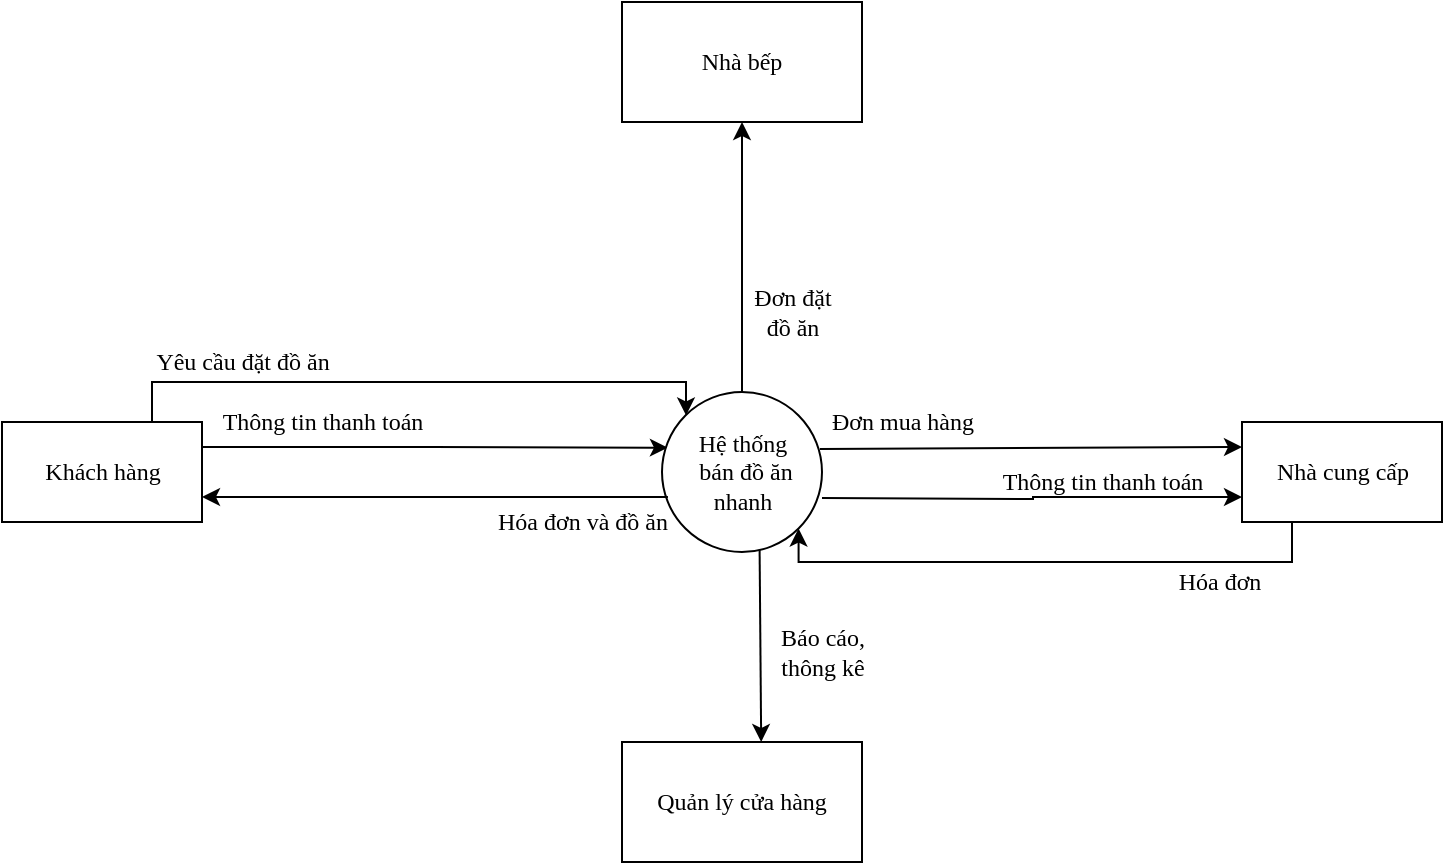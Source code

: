 <mxfile version="17.4.2" type="device" pages="3"><diagram id="m_PjXvhoT0tlu7wHrgnU" name="Mức 0"><mxGraphModel dx="1888" dy="541" grid="1" gridSize="10" guides="1" tooltips="1" connect="1" arrows="1" fold="1" page="1" pageScale="1" pageWidth="850" pageHeight="100" math="0" shadow="0"><root><mxCell id="0"/><mxCell id="1" parent="0"/><mxCell id="SkQ4Bknhfu_a7wucRQtm-1" style="edgeStyle=orthogonalEdgeStyle;rounded=0;orthogonalLoop=1;jettySize=auto;html=1;exitX=1;exitY=0.25;exitDx=0;exitDy=0;entryX=0.037;entryY=0.348;entryDx=0;entryDy=0;entryPerimeter=0;fontFamily=Times New Roman;" parent="1" source="SkQ4Bknhfu_a7wucRQtm-3" target="SkQ4Bknhfu_a7wucRQtm-5" edge="1"><mxGeometry relative="1" as="geometry"/></mxCell><mxCell id="TkEpakjhKwSSd_m7IYAy-2" style="edgeStyle=orthogonalEdgeStyle;rounded=0;orthogonalLoop=1;jettySize=auto;html=1;exitX=0.75;exitY=0;exitDx=0;exitDy=0;entryX=0;entryY=0;entryDx=0;entryDy=0;fontFamily=Times New Roman;" parent="1" source="SkQ4Bknhfu_a7wucRQtm-3" target="SkQ4Bknhfu_a7wucRQtm-5" edge="1"><mxGeometry relative="1" as="geometry"><Array as="points"><mxPoint x="5" y="360"/><mxPoint x="272" y="360"/><mxPoint x="272" y="377"/></Array></mxGeometry></mxCell><mxCell id="SkQ4Bknhfu_a7wucRQtm-3" value="Khách hàng" style="html=1;dashed=0;whitespace=wrap;fontFamily=Times New Roman;" parent="1" vertex="1"><mxGeometry x="-70" y="380" width="100" height="50" as="geometry"/></mxCell><mxCell id="SkQ4Bknhfu_a7wucRQtm-4" style="edgeStyle=orthogonalEdgeStyle;rounded=0;orthogonalLoop=1;jettySize=auto;html=1;exitX=0.25;exitY=1;exitDx=0;exitDy=0;fontFamily=Times New Roman;entryX=1;entryY=1;entryDx=0;entryDy=0;" parent="1" source="SkQ4Bknhfu_a7wucRQtm-7" target="SkQ4Bknhfu_a7wucRQtm-5" edge="1"><mxGeometry relative="1" as="geometry"><mxPoint x="310" y="440" as="targetPoint"/><Array as="points"><mxPoint x="575" y="450"/><mxPoint x="328" y="450"/></Array></mxGeometry></mxCell><mxCell id="N_u92MNj8YL24flxcnc2-4" style="edgeStyle=orthogonalEdgeStyle;rounded=0;orthogonalLoop=1;jettySize=auto;html=1;exitX=0.5;exitY=0;exitDx=0;exitDy=0;entryX=0.5;entryY=1;entryDx=0;entryDy=0;fontFamily=Times New Roman;startArrow=none;startFill=0;" parent="1" source="SkQ4Bknhfu_a7wucRQtm-5" target="N_u92MNj8YL24flxcnc2-1" edge="1"><mxGeometry relative="1" as="geometry"/></mxCell><mxCell id="SkQ4Bknhfu_a7wucRQtm-5" value="&lt;font face=&quot;Times New Roman&quot;&gt;Hệ thống&lt;br&gt;&amp;nbsp;bán đồ ăn &lt;br&gt;nhanh&lt;/font&gt;" style="shape=ellipse;html=1;dashed=0;whitespace=wrap;perimeter=ellipsePerimeter;" parent="1" vertex="1"><mxGeometry x="260" y="365" width="80" height="80" as="geometry"/></mxCell><mxCell id="SkQ4Bknhfu_a7wucRQtm-6" style="edgeStyle=orthogonalEdgeStyle;rounded=0;orthogonalLoop=1;jettySize=auto;html=1;fontFamily=Times New Roman;entryX=0;entryY=0.75;entryDx=0;entryDy=0;" parent="1" target="SkQ4Bknhfu_a7wucRQtm-7" edge="1"><mxGeometry relative="1" as="geometry"><mxPoint x="340" y="418" as="sourcePoint"/><mxPoint x="530" y="440" as="targetPoint"/></mxGeometry></mxCell><mxCell id="SkQ4Bknhfu_a7wucRQtm-7" value="Nhà cung cấp" style="html=1;dashed=0;whitespace=wrap;fontFamily=Times New Roman;" parent="1" vertex="1"><mxGeometry x="550" y="380" width="100" height="50" as="geometry"/></mxCell><mxCell id="SkQ4Bknhfu_a7wucRQtm-9" value="" style="endArrow=classic;html=1;rounded=0;fontFamily=Times New Roman;exitX=0.987;exitY=0.356;exitDx=0;exitDy=0;exitPerimeter=0;entryX=0;entryY=0.25;entryDx=0;entryDy=0;" parent="1" source="SkQ4Bknhfu_a7wucRQtm-5" target="SkQ4Bknhfu_a7wucRQtm-7" edge="1"><mxGeometry width="50" height="50" relative="1" as="geometry"><mxPoint x="250" y="430" as="sourcePoint"/><mxPoint x="300" y="380" as="targetPoint"/></mxGeometry></mxCell><mxCell id="SkQ4Bknhfu_a7wucRQtm-10" value="Đơn mua hàng" style="text;html=1;align=center;verticalAlign=middle;resizable=0;points=[];autosize=1;strokeColor=none;fillColor=none;fontFamily=Times New Roman;" parent="1" vertex="1"><mxGeometry x="335" y="370" width="90" height="20" as="geometry"/></mxCell><mxCell id="SkQ4Bknhfu_a7wucRQtm-11" value="" style="endArrow=classic;html=1;rounded=0;fontFamily=Times New Roman;exitX=0.037;exitY=0.656;exitDx=0;exitDy=0;exitPerimeter=0;entryX=1;entryY=0.75;entryDx=0;entryDy=0;" parent="1" source="SkQ4Bknhfu_a7wucRQtm-5" target="SkQ4Bknhfu_a7wucRQtm-3" edge="1"><mxGeometry width="50" height="50" relative="1" as="geometry"><mxPoint x="250" y="420" as="sourcePoint"/><mxPoint x="300" y="370" as="targetPoint"/></mxGeometry></mxCell><mxCell id="SkQ4Bknhfu_a7wucRQtm-12" value="Hóa đơn và đồ ăn" style="text;html=1;align=center;verticalAlign=middle;resizable=0;points=[];autosize=1;strokeColor=none;fillColor=none;fontFamily=Times New Roman;" parent="1" vertex="1"><mxGeometry x="170" y="420" width="100" height="20" as="geometry"/></mxCell><mxCell id="SkQ4Bknhfu_a7wucRQtm-13" value="Thông tin thanh toán" style="text;html=1;align=center;verticalAlign=middle;resizable=0;points=[];autosize=1;strokeColor=none;fillColor=none;fontFamily=Times New Roman;" parent="1" vertex="1"><mxGeometry x="30" y="370" width="120" height="20" as="geometry"/></mxCell><mxCell id="SkQ4Bknhfu_a7wucRQtm-14" value="Hóa đơn&amp;nbsp;" style="text;html=1;align=center;verticalAlign=middle;resizable=0;points=[];autosize=1;strokeColor=none;fillColor=none;fontFamily=Times New Roman;" parent="1" vertex="1"><mxGeometry x="510" y="450" width="60" height="20" as="geometry"/></mxCell><mxCell id="SkQ4Bknhfu_a7wucRQtm-15" value="Thông tin thanh toán" style="text;html=1;align=center;verticalAlign=middle;resizable=0;points=[];autosize=1;strokeColor=none;fillColor=none;fontFamily=Times New Roman;" parent="1" vertex="1"><mxGeometry x="420" y="400" width="120" height="20" as="geometry"/></mxCell><mxCell id="hNKpctKIIbqIWBrdnRZW-1" value="Quản lý cửa hàng" style="rounded=0;whiteSpace=wrap;html=1;fontFamily=Times New Roman;" parent="1" vertex="1"><mxGeometry x="240" y="540" width="120" height="60" as="geometry"/></mxCell><mxCell id="hNKpctKIIbqIWBrdnRZW-4" value="" style="endArrow=classic;html=1;rounded=0;exitX=0.61;exitY=0.985;exitDx=0;exitDy=0;exitPerimeter=0;entryX=0.58;entryY=0;entryDx=0;entryDy=0;entryPerimeter=0;" parent="1" source="SkQ4Bknhfu_a7wucRQtm-5" target="hNKpctKIIbqIWBrdnRZW-1" edge="1"><mxGeometry width="50" height="50" relative="1" as="geometry"><mxPoint x="350" y="440" as="sourcePoint"/><mxPoint x="400" y="390" as="targetPoint"/></mxGeometry></mxCell><mxCell id="hNKpctKIIbqIWBrdnRZW-6" value="&lt;font face=&quot;Times New Roman&quot;&gt;Báo cáo,&lt;br&gt;thông kê&lt;br&gt;&lt;/font&gt;" style="text;html=1;align=center;verticalAlign=middle;resizable=0;points=[];autosize=1;strokeColor=none;fillColor=none;" parent="1" vertex="1"><mxGeometry x="310" y="475" width="60" height="40" as="geometry"/></mxCell><mxCell id="TkEpakjhKwSSd_m7IYAy-3" value="Yêu cầu đặt đồ ăn" style="text;html=1;align=center;verticalAlign=middle;resizable=0;points=[];autosize=1;strokeColor=none;fillColor=none;fontFamily=Times New Roman;" parent="1" vertex="1"><mxGeometry y="340" width="100" height="20" as="geometry"/></mxCell><mxCell id="N_u92MNj8YL24flxcnc2-1" value="Nhà bếp" style="rounded=0;whiteSpace=wrap;html=1;fontFamily=Times New Roman;" parent="1" vertex="1"><mxGeometry x="240" y="170" width="120" height="60" as="geometry"/></mxCell><mxCell id="N_u92MNj8YL24flxcnc2-5" value="Đơn đặt&lt;br&gt;đồ ăn" style="text;html=1;align=center;verticalAlign=middle;resizable=0;points=[];autosize=1;strokeColor=none;fillColor=none;fontFamily=Times New Roman;rotation=0;" parent="1" vertex="1"><mxGeometry x="300" y="310" width="50" height="30" as="geometry"/></mxCell></root></mxGraphModel></diagram><diagram id="kdi3whliUyhDcR-1J-i_" name="Mức 1"><mxGraphModel dx="1888" dy="641" grid="1" gridSize="10" guides="1" tooltips="1" connect="1" arrows="1" fold="1" page="1" pageScale="1" pageWidth="850" pageHeight="100" math="0" shadow="0"><root><mxCell id="0"/><mxCell id="1" parent="0"/><mxCell id="iwFGIA7hV88DDhmPfYLP-6" style="edgeStyle=orthogonalEdgeStyle;rounded=0;orthogonalLoop=1;jettySize=auto;html=1;exitX=0.5;exitY=1;exitDx=0;exitDy=0;entryX=0.5;entryY=0;entryDx=0;entryDy=0;fontFamily=Times New Roman;" parent="1" source="iwFGIA7hV88DDhmPfYLP-1" target="iwFGIA7hV88DDhmPfYLP-2" edge="1"><mxGeometry relative="1" as="geometry"/></mxCell><mxCell id="iwFGIA7hV88DDhmPfYLP-18" style="edgeStyle=orthogonalEdgeStyle;rounded=0;orthogonalLoop=1;jettySize=auto;html=1;exitX=0;exitY=0.5;exitDx=0;exitDy=0;entryX=0;entryY=0.5;entryDx=0;entryDy=0;fontFamily=Times New Roman;" parent="1" source="iwFGIA7hV88DDhmPfYLP-1" target="iwFGIA7hV88DDhmPfYLP-2" edge="1"><mxGeometry relative="1" as="geometry"/></mxCell><mxCell id="iwFGIA7hV88DDhmPfYLP-1" value="&lt;font face=&quot;Times New Roman&quot;&gt;Khách hàng&lt;/font&gt;" style="rounded=0;whiteSpace=wrap;html=1;" parent="1" vertex="1"><mxGeometry x="160" y="10" width="120" height="60" as="geometry"/></mxCell><mxCell id="iwFGIA7hV88DDhmPfYLP-2" value="Bán đồ ăn" style="ellipse;whiteSpace=wrap;html=1;aspect=fixed;fontFamily=Times New Roman;" parent="1" vertex="1"><mxGeometry x="180" y="180" width="80" height="80" as="geometry"/></mxCell><mxCell id="oNY5kWXEw-fFiWyUICwP-4" style="edgeStyle=orthogonalEdgeStyle;rounded=0;orthogonalLoop=1;jettySize=auto;html=1;entryX=0.5;entryY=0;entryDx=0;entryDy=0;fontFamily=Times New Roman;startArrow=none;startFill=0;" parent="1" edge="1" target="EFKo_BwkYwGfBiOfXSQ--30"><mxGeometry relative="1" as="geometry"><mxPoint x="610" y="275" as="targetPoint"/><mxPoint x="430" y="220" as="sourcePoint"/><Array as="points"><mxPoint x="430" y="220"/><mxPoint x="660" y="220"/></Array></mxGeometry></mxCell><mxCell id="EFKo_BwkYwGfBiOfXSQ--31" style="edgeStyle=orthogonalEdgeStyle;rounded=0;orthogonalLoop=1;jettySize=auto;html=1;exitX=0.5;exitY=1;exitDx=0;exitDy=0;entryX=0.5;entryY=0;entryDx=0;entryDy=0;fontFamily=Times New Roman;startArrow=none;startFill=0;" parent="1" source="iwFGIA7hV88DDhmPfYLP-4" target="iwFGIA7hV88DDhmPfYLP-33" edge="1"><mxGeometry relative="1" as="geometry"/></mxCell><mxCell id="ucNvLHt81Ox-eq1BrU96-2" style="edgeStyle=orthogonalEdgeStyle;rounded=0;orthogonalLoop=1;jettySize=auto;html=1;exitX=0;exitY=0.5;exitDx=0;exitDy=0;entryX=0.875;entryY=0.75;entryDx=0;entryDy=0;entryPerimeter=0;" edge="1" parent="1" source="iwFGIA7hV88DDhmPfYLP-4" target="iwFGIA7hV88DDhmPfYLP-2"><mxGeometry relative="1" as="geometry"/></mxCell><mxCell id="iwFGIA7hV88DDhmPfYLP-4" value="Đơn đặt đồ ăn" style="html=1;dashed=0;whitespace=wrap;shape=partialRectangle;right=0;left=0;fontFamily=Times New Roman;" parent="1" vertex="1"><mxGeometry x="380" y="260" width="100" height="30" as="geometry"/></mxCell><mxCell id="iwFGIA7hV88DDhmPfYLP-8" value="Yêu&lt;br&gt;cầu&lt;br&gt;đặt&lt;br&gt;đồ&lt;br&gt;ăn" style="text;html=1;align=center;verticalAlign=middle;resizable=0;points=[];autosize=1;strokeColor=none;fillColor=none;fontFamily=Times New Roman;" parent="1" vertex="1"><mxGeometry x="180" y="70" width="40" height="80" as="geometry"/></mxCell><mxCell id="iwFGIA7hV88DDhmPfYLP-19" value="Thông &lt;br&gt;tin &lt;br&gt;thanh &lt;br&gt;toán" style="text;html=1;align=center;verticalAlign=middle;resizable=0;points=[];autosize=1;strokeColor=none;fillColor=none;fontFamily=Times New Roman;" parent="1" vertex="1"><mxGeometry x="90" y="40" width="50" height="60" as="geometry"/></mxCell><mxCell id="iwFGIA7hV88DDhmPfYLP-20" value="" style="endArrow=classic;html=1;rounded=0;fontFamily=Times New Roman;exitX=0.745;exitY=0.04;exitDx=0;exitDy=0;exitPerimeter=0;entryX=0.677;entryY=1.047;entryDx=0;entryDy=0;entryPerimeter=0;" parent="1" source="iwFGIA7hV88DDhmPfYLP-2" target="iwFGIA7hV88DDhmPfYLP-1" edge="1"><mxGeometry width="50" height="50" relative="1" as="geometry"><mxPoint x="400" y="130" as="sourcePoint"/><mxPoint x="450" y="80" as="targetPoint"/></mxGeometry></mxCell><mxCell id="iwFGIA7hV88DDhmPfYLP-21" value="Hóa đơn thanh toán" style="text;html=1;align=center;verticalAlign=middle;resizable=0;points=[];autosize=1;strokeColor=none;fillColor=none;fontFamily=Times New Roman;rotation=0;" parent="1" vertex="1"><mxGeometry x="240" y="80" width="110" height="20" as="geometry"/></mxCell><mxCell id="EFKo_BwkYwGfBiOfXSQ--23" style="edgeStyle=orthogonalEdgeStyle;rounded=0;orthogonalLoop=1;jettySize=auto;html=1;exitX=0.5;exitY=1;exitDx=0;exitDy=0;entryX=0.5;entryY=0;entryDx=0;entryDy=0;fontFamily=Times New Roman;startArrow=none;startFill=0;" parent="1" source="iwFGIA7hV88DDhmPfYLP-27" target="iwFGIA7hV88DDhmPfYLP-48" edge="1"><mxGeometry relative="1" as="geometry"/></mxCell><mxCell id="iwFGIA7hV88DDhmPfYLP-27" value="Quản lý nhập&lt;br&gt;nguyên liệu" style="ellipse;whiteSpace=wrap;html=1;aspect=fixed;fontFamily=Times New Roman;" parent="1" vertex="1"><mxGeometry x="180" y="425" width="80" height="80" as="geometry"/></mxCell><mxCell id="iwFGIA7hV88DDhmPfYLP-31" value="Nhà cung cấp" style="html=1;dashed=0;whitespace=wrap;fontFamily=Times New Roman;" parent="1" vertex="1"><mxGeometry x="-70" y="440" width="100" height="50" as="geometry"/></mxCell><mxCell id="dUmsQYK18jLeaGKqd0pU-1" style="edgeStyle=orthogonalEdgeStyle;rounded=0;orthogonalLoop=1;jettySize=auto;html=1;exitX=1;exitY=0.5;exitDx=0;exitDy=0;entryX=0;entryY=0.5;entryDx=0;entryDy=0;fontFamily=Times New Roman;fontSize=12;startArrow=none;startFill=0;endArrow=classic;endFill=1;" parent="1" source="iwFGIA7hV88DDhmPfYLP-33" target="GaInKCm8mLGdhQZmJa_K-1" edge="1"><mxGeometry relative="1" as="geometry"/></mxCell><mxCell id="iwFGIA7hV88DDhmPfYLP-33" value="Quản lý kế toán" style="ellipse;whiteSpace=wrap;html=1;aspect=fixed;fontFamily=Times New Roman;" parent="1" vertex="1"><mxGeometry x="390" y="540" width="80" height="80" as="geometry"/></mxCell><mxCell id="EFKo_BwkYwGfBiOfXSQ--24" style="edgeStyle=orthogonalEdgeStyle;rounded=0;orthogonalLoop=1;jettySize=auto;html=1;exitX=1;exitY=0.5;exitDx=0;exitDy=0;fontFamily=Times New Roman;startArrow=none;startFill=0;" parent="1" source="iwFGIA7hV88DDhmPfYLP-48" target="iwFGIA7hV88DDhmPfYLP-33" edge="1"><mxGeometry relative="1" as="geometry"/></mxCell><mxCell id="iwFGIA7hV88DDhmPfYLP-48" value="Phiếu nhập" style="html=1;dashed=0;whitespace=wrap;shape=partialRectangle;right=0;left=0;fontFamily=Times New Roman;" parent="1" vertex="1"><mxGeometry x="170" y="565" width="100" height="30" as="geometry"/></mxCell><mxCell id="iwFGIA7hV88DDhmPfYLP-62" value="Hóa đơn nhập hàng" style="text;html=1;align=center;verticalAlign=middle;resizable=0;points=[];autosize=1;strokeColor=none;fillColor=none;fontFamily=Times New Roman;" parent="1" vertex="1"><mxGeometry x="30" y="480" width="110" height="20" as="geometry"/></mxCell><mxCell id="X39nqwfdY4H9kf-_1Y1M-1" value="1" style="text;html=1;align=center;verticalAlign=middle;resizable=0;points=[];autosize=1;strokeColor=none;fillColor=none;" parent="1" vertex="1"><mxGeometry x="210" y="180" width="20" height="20" as="geometry"/></mxCell><mxCell id="X39nqwfdY4H9kf-_1Y1M-2" value="" style="endArrow=none;html=1;rounded=0;exitX=0.058;exitY=0.247;exitDx=0;exitDy=0;exitPerimeter=0;entryX=0.947;entryY=0.254;entryDx=0;entryDy=0;entryPerimeter=0;" parent="1" source="iwFGIA7hV88DDhmPfYLP-2" target="iwFGIA7hV88DDhmPfYLP-2" edge="1"><mxGeometry width="50" height="50" relative="1" as="geometry"><mxPoint x="80" y="190" as="sourcePoint"/><mxPoint x="410" y="140" as="targetPoint"/></mxGeometry></mxCell><mxCell id="X39nqwfdY4H9kf-_1Y1M-7" value="" style="endArrow=none;html=1;rounded=0;exitX=0.058;exitY=0.247;exitDx=0;exitDy=0;exitPerimeter=0;entryX=0.947;entryY=0.254;entryDx=0;entryDy=0;entryPerimeter=0;" parent="1" edge="1"><mxGeometry width="50" height="50" relative="1" as="geometry"><mxPoint x="394.44" y="560" as="sourcePoint"/><mxPoint x="465.56" y="560.56" as="targetPoint"/></mxGeometry></mxCell><mxCell id="X39nqwfdY4H9kf-_1Y1M-8" value="Thông tin&lt;br&gt;đơn hàng" style="text;html=1;align=center;verticalAlign=middle;resizable=0;points=[];autosize=1;strokeColor=none;fillColor=none;rotation=0;flipH=1;flipV=1;" parent="1" vertex="1"><mxGeometry x="300" y="190" width="70" height="30" as="geometry"/></mxCell><mxCell id="GaInKCm8mLGdhQZmJa_K-1" value="Quản lý cửa hàng" style="html=1;dashed=0;whitespace=wrap;fontFamily=Times New Roman;" parent="1" vertex="1"><mxGeometry x="610" y="555" width="100" height="50" as="geometry"/></mxCell><mxCell id="TvRq8f4W9_4mo-h0FJlo-1" style="edgeStyle=orthogonalEdgeStyle;rounded=0;orthogonalLoop=1;jettySize=auto;html=1;exitX=1;exitY=0.5;exitDx=0;exitDy=0;entryX=0;entryY=0;entryDx=0;entryDy=0;fontFamily=Times New Roman;fontSize=12;startArrow=none;startFill=0;endArrow=classic;endFill=1;" parent="1" source="EFKo_BwkYwGfBiOfXSQ--2" target="iwFGIA7hV88DDhmPfYLP-33" edge="1"><mxGeometry relative="1" as="geometry"/></mxCell><mxCell id="EFKo_BwkYwGfBiOfXSQ--2" value="Nguyên liệu" style="html=1;dashed=0;whitespace=wrap;shape=partialRectangle;right=0;left=0;fontFamily=Times New Roman;" parent="1" vertex="1"><mxGeometry x="170" y="325" width="100" height="30" as="geometry"/></mxCell><mxCell id="EFKo_BwkYwGfBiOfXSQ--4" value="Mặt hàng bán" style="text;html=1;align=center;verticalAlign=middle;resizable=0;points=[];autosize=1;strokeColor=none;fillColor=none;fontFamily=Times New Roman;" parent="1" vertex="1"><mxGeometry x="240" y="300" width="80" height="20" as="geometry"/></mxCell><mxCell id="EFKo_BwkYwGfBiOfXSQ--19" value="Báo cáo thống kê" style="text;html=1;align=center;verticalAlign=middle;resizable=0;points=[];autosize=1;strokeColor=none;fillColor=none;fontFamily=Times New Roman;" parent="1" vertex="1"><mxGeometry x="470" y="560" width="100" height="20" as="geometry"/></mxCell><mxCell id="EFKo_BwkYwGfBiOfXSQ--28" value="" style="endArrow=none;html=1;rounded=0;exitX=0.058;exitY=0.247;exitDx=0;exitDy=0;exitPerimeter=0;entryX=0.947;entryY=0.254;entryDx=0;entryDy=0;entryPerimeter=0;" parent="1" edge="1"><mxGeometry width="50" height="50" relative="1" as="geometry"><mxPoint x="184.44" y="449" as="sourcePoint"/><mxPoint x="255.56" y="449.56" as="targetPoint"/></mxGeometry></mxCell><mxCell id="EFKo_BwkYwGfBiOfXSQ--29" value="Thông tin&lt;br&gt;phiếu nhập" style="text;html=1;align=center;verticalAlign=middle;resizable=0;points=[];autosize=1;strokeColor=none;fillColor=none;fontFamily=Times New Roman;" parent="1" vertex="1"><mxGeometry x="220" y="510" width="70" height="30" as="geometry"/></mxCell><mxCell id="EFKo_BwkYwGfBiOfXSQ--30" value="Nhà bếp" style="html=1;dashed=0;whitespace=wrap;fontFamily=Times New Roman;" parent="1" vertex="1"><mxGeometry x="610" y="250" width="100" height="50" as="geometry"/></mxCell><mxCell id="EFKo_BwkYwGfBiOfXSQ--34" value="" style="endArrow=none;html=1;rounded=0;fontFamily=Times New Roman;exitX=1;exitY=0.25;exitDx=0;exitDy=0;entryX=0.002;entryY=0.352;entryDx=0;entryDy=0;entryPerimeter=0;horizontal=1;startArrow=classicThin;startFill=1;endFill=0;" parent="1" source="iwFGIA7hV88DDhmPfYLP-31" target="iwFGIA7hV88DDhmPfYLP-27" edge="1"><mxGeometry width="50" height="50" relative="1" as="geometry"><mxPoint x="200" y="310" as="sourcePoint"/><mxPoint x="250" y="260" as="targetPoint"/></mxGeometry></mxCell><mxCell id="EFKo_BwkYwGfBiOfXSQ--35" value="" style="endArrow=none;html=1;rounded=0;fontFamily=Times New Roman;exitX=0.021;exitY=0.686;exitDx=0;exitDy=0;exitPerimeter=0;entryX=1.001;entryY=0.82;entryDx=0;entryDy=0;entryPerimeter=0;startArrow=classic;startFill=1;endFill=0;" parent="1" source="iwFGIA7hV88DDhmPfYLP-27" target="iwFGIA7hV88DDhmPfYLP-31" edge="1"><mxGeometry width="50" height="50" relative="1" as="geometry"><mxPoint x="130" y="420" as="sourcePoint"/><mxPoint x="180" y="370" as="targetPoint"/></mxGeometry></mxCell><mxCell id="EFKo_BwkYwGfBiOfXSQ--36" value="2" style="text;html=1;align=center;verticalAlign=middle;resizable=0;points=[];autosize=1;strokeColor=none;fillColor=none;fontFamily=Times New Roman;" parent="1" vertex="1"><mxGeometry x="210" y="430" width="20" height="20" as="geometry"/></mxCell><mxCell id="EFKo_BwkYwGfBiOfXSQ--37" value="3" style="text;html=1;align=center;verticalAlign=middle;resizable=0;points=[];autosize=1;strokeColor=none;fillColor=none;fontFamily=Times New Roman;" parent="1" vertex="1"><mxGeometry x="420" y="540" width="20" height="20" as="geometry"/></mxCell><mxCell id="jRWDXlyH3atbXkftcaR2-1" value="Đơn đặt đồ ăn" style="text;html=1;align=center;verticalAlign=middle;resizable=0;points=[];autosize=1;strokeColor=none;fillColor=none;fontFamily=Times New Roman;" parent="1" vertex="1"><mxGeometry x="430" y="300" width="80" height="20" as="geometry"/></mxCell><mxCell id="jRWDXlyH3atbXkftcaR2-2" value="Phiếu nhập" style="text;html=1;align=center;verticalAlign=middle;resizable=0;points=[];autosize=1;strokeColor=none;fillColor=none;fontFamily=Times New Roman;" parent="1" vertex="1"><mxGeometry x="270" y="560" width="70" height="20" as="geometry"/></mxCell><mxCell id="jRWDXlyH3atbXkftcaR2-3" value="Thông tin đặt hàng" style="text;html=1;align=center;verticalAlign=middle;resizable=0;points=[];autosize=1;strokeColor=none;fillColor=none;fontFamily=Times New Roman;" parent="1" vertex="1"><mxGeometry x="80" y="430" width="110" height="20" as="geometry"/></mxCell><mxCell id="W-6RX0ovf3Cjg7eRlPA7-1" value="Nguyên liệu&lt;br&gt;đã nhập" style="text;html=1;align=center;verticalAlign=middle;resizable=0;points=[];autosize=1;strokeColor=none;fillColor=none;fontFamily=Times New Roman;" parent="1" vertex="1"><mxGeometry x="245" y="395" width="70" height="30" as="geometry"/></mxCell><mxCell id="TvRq8f4W9_4mo-h0FJlo-2" value="NL tồn" style="text;html=1;align=center;verticalAlign=middle;resizable=0;points=[];autosize=1;strokeColor=none;fillColor=none;fontSize=12;fontFamily=Times New Roman;" parent="1" vertex="1"><mxGeometry x="330" y="320" width="50" height="20" as="geometry"/></mxCell><mxCell id="VcW5-yAaF_apF-idnSVy-2" value="" style="endArrow=classic;html=1;rounded=0;fontFamily=Times New Roman;fontSize=12;exitX=0.75;exitY=0;exitDx=0;exitDy=0;entryX=0.812;entryY=0.926;entryDx=0;entryDy=0;entryPerimeter=0;" parent="1" source="EFKo_BwkYwGfBiOfXSQ--2" target="iwFGIA7hV88DDhmPfYLP-2" edge="1"><mxGeometry width="50" height="50" relative="1" as="geometry"><mxPoint x="420" y="440" as="sourcePoint"/><mxPoint x="470" y="390" as="targetPoint"/></mxGeometry></mxCell><mxCell id="VcW5-yAaF_apF-idnSVy-3" value="" style="endArrow=classic;html=1;rounded=0;fontFamily=Times New Roman;fontSize=12;exitX=0.362;exitY=1.005;exitDx=0;exitDy=0;exitPerimeter=0;entryX=0.394;entryY=0.012;entryDx=0;entryDy=0;entryPerimeter=0;" parent="1" source="iwFGIA7hV88DDhmPfYLP-2" target="EFKo_BwkYwGfBiOfXSQ--2" edge="1"><mxGeometry width="50" height="50" relative="1" as="geometry"><mxPoint x="210" y="300" as="sourcePoint"/><mxPoint x="260" y="250" as="targetPoint"/></mxGeometry></mxCell><mxCell id="VcW5-yAaF_apF-idnSVy-4" value="Cập nhật &lt;br&gt;NL còn lại" style="text;html=1;align=center;verticalAlign=middle;resizable=0;points=[];autosize=1;strokeColor=none;fillColor=none;fontSize=12;fontFamily=Times New Roman;" parent="1" vertex="1"><mxGeometry x="140" y="260" width="70" height="30" as="geometry"/></mxCell><mxCell id="7W4-7UvNrb8EbYqlE-O8-2" value="" style="endArrow=none;html=1;rounded=0;fontFamily=Times New Roman;fontSize=12;entryX=0.757;entryY=0.072;entryDx=0;entryDy=0;entryPerimeter=0;exitX=0.704;exitY=0.999;exitDx=0;exitDy=0;exitPerimeter=0;startArrow=classic;startFill=1;endFill=0;" parent="1" source="EFKo_BwkYwGfBiOfXSQ--2" target="iwFGIA7hV88DDhmPfYLP-27" edge="1"><mxGeometry width="50" height="50" relative="1" as="geometry"><mxPoint x="250" y="440" as="sourcePoint"/><mxPoint x="300" y="390" as="targetPoint"/></mxGeometry></mxCell><mxCell id="7W4-7UvNrb8EbYqlE-O8-3" value="" style="endArrow=classic;html=1;rounded=0;fontFamily=Times New Roman;fontSize=12;exitX=0.299;exitY=1.037;exitDx=0;exitDy=0;exitPerimeter=0;entryX=0.249;entryY=0.076;entryDx=0;entryDy=0;entryPerimeter=0;" parent="1" source="EFKo_BwkYwGfBiOfXSQ--2" target="iwFGIA7hV88DDhmPfYLP-27" edge="1"><mxGeometry width="50" height="50" relative="1" as="geometry"><mxPoint x="230" y="410" as="sourcePoint"/><mxPoint x="280" y="360" as="targetPoint"/></mxGeometry></mxCell><mxCell id="7W4-7UvNrb8EbYqlE-O8-4" value="Thông tin &lt;br&gt;tồn kho" style="text;html=1;align=center;verticalAlign=middle;resizable=0;points=[];autosize=1;strokeColor=none;fillColor=none;fontSize=12;fontFamily=Times New Roman;" parent="1" vertex="1"><mxGeometry x="140" y="355" width="60" height="30" as="geometry"/></mxCell><mxCell id="ucNvLHt81Ox-eq1BrU96-1" value="" style="endArrow=classic;html=1;rounded=0;exitX=1;exitY=0.5;exitDx=0;exitDy=0;entryX=0.5;entryY=0;entryDx=0;entryDy=0;" edge="1" parent="1" source="iwFGIA7hV88DDhmPfYLP-2" target="iwFGIA7hV88DDhmPfYLP-4"><mxGeometry width="50" height="50" relative="1" as="geometry"><mxPoint x="440" y="270" as="sourcePoint"/><mxPoint x="490" y="220" as="targetPoint"/><Array as="points"><mxPoint x="430" y="220"/></Array></mxGeometry></mxCell><mxCell id="ucNvLHt81Ox-eq1BrU96-3" value="Thông tin&lt;br&gt;đơn hàng" style="text;html=1;align=center;verticalAlign=middle;resizable=0;points=[];autosize=1;strokeColor=none;fillColor=none;rotation=0;flipH=1;flipV=1;" vertex="1" parent="1"><mxGeometry x="315" y="240" width="70" height="30" as="geometry"/></mxCell></root></mxGraphModel></diagram><diagram id="T7vtbg25L95JKeoNWsMK" name="Mức 2"><mxGraphModel dx="1888" dy="841" grid="1" gridSize="10" guides="1" tooltips="1" connect="1" arrows="1" fold="1" page="1" pageScale="1" pageWidth="850" pageHeight="100" math="0" shadow="0"><root><mxCell id="0"/><mxCell id="1" parent="0"/><mxCell id="ZIEkUIbYe_1SZLGqptm0-5" value="" style="rounded=0;whiteSpace=wrap;html=1;dashed=1;fontFamily=Times New Roman;fontSize=12;" parent="1" vertex="1"><mxGeometry x="95" y="570" width="405" height="290" as="geometry"/></mxCell><mxCell id="kv8BdodsH_dyktatr19R-1" value="" style="rounded=0;whiteSpace=wrap;html=1;dashed=1;fontFamily=Times New Roman;fontSize=12;" parent="1" vertex="1"><mxGeometry x="50" y="5" width="380" height="330" as="geometry"/></mxCell><mxCell id="d8k75Odp2gIb4fM_Tzqm-8" value="" style="rounded=0;whiteSpace=wrap;html=1;fontFamily=Times New Roman;fontSize=12;dashed=1;" parent="1" vertex="1"><mxGeometry y="1190" width="650" height="380" as="geometry"/></mxCell><mxCell id="MWh7ycrG37FJX44J90iG-6" style="edgeStyle=orthogonalEdgeStyle;rounded=0;orthogonalLoop=1;jettySize=auto;html=1;exitX=0.5;exitY=1;exitDx=0;exitDy=0;entryX=0.5;entryY=0;entryDx=0;entryDy=0;fontFamily=Times New Roman;fontSize=18;startArrow=none;startFill=0;endArrow=classic;endFill=1;" parent="1" source="ByLcgf1emn0__RCZ19CJ-1" target="MWh7ycrG37FJX44J90iG-1" edge="1"><mxGeometry relative="1" as="geometry"/></mxCell><mxCell id="ByLcgf1emn0__RCZ19CJ-1" value="Tổng hợp báo cáo cho quản lý" style="ellipse;whiteSpace=wrap;html=1;aspect=fixed;fontFamily=Times New Roman;" parent="1" vertex="1"><mxGeometry x="240" y="1410" width="80" height="80" as="geometry"/></mxCell><mxCell id="ByLcgf1emn0__RCZ19CJ-3" value="" style="endArrow=none;html=1;rounded=0;exitX=0.058;exitY=0.247;exitDx=0;exitDy=0;exitPerimeter=0;entryX=0.947;entryY=0.254;entryDx=0;entryDy=0;entryPerimeter=0;" parent="1" source="ByLcgf1emn0__RCZ19CJ-1" target="ByLcgf1emn0__RCZ19CJ-1" edge="1"><mxGeometry width="50" height="50" relative="1" as="geometry"><mxPoint x="110" y="970" as="sourcePoint"/><mxPoint x="440" y="920" as="targetPoint"/></mxGeometry></mxCell><mxCell id="Gq7ZlG9ehZhJXf-kn9wm-2" value="Bán đồ ăn:&amp;nbsp;" style="text;html=1;strokeColor=none;fillColor=none;align=center;verticalAlign=middle;whiteSpace=wrap;rounded=0;dashed=1;fontFamily=Times New Roman;fontSize=30;" parent="1" vertex="1"><mxGeometry x="-60" y="-110" width="150" height="30" as="geometry"/></mxCell><mxCell id="OKr9ed93YYp7HPaV3cto-2" style="edgeStyle=orthogonalEdgeStyle;rounded=0;orthogonalLoop=1;jettySize=auto;html=1;exitX=0.5;exitY=1;exitDx=0;exitDy=0;entryX=0.5;entryY=0;entryDx=0;entryDy=0;fontFamily=Times New Roman;fontSize=18;startArrow=none;startFill=0;endArrow=classic;endFill=1;" parent="1" source="JyrlZAbFPXQJBIV86AHF-1" target="KXowVwSgz5AO2w9C1lUg-12" edge="1"><mxGeometry relative="1" as="geometry"/></mxCell><mxCell id="kv8BdodsH_dyktatr19R-9" style="edgeStyle=orthogonalEdgeStyle;rounded=0;orthogonalLoop=1;jettySize=auto;html=1;exitX=0;exitY=0.5;exitDx=0;exitDy=0;entryX=0.649;entryY=0.028;entryDx=0;entryDy=0;entryPerimeter=0;fontFamily=Times New Roman;fontSize=12;startArrow=none;startFill=0;endArrow=classic;endFill=1;" parent="1" source="JyrlZAbFPXQJBIV86AHF-1" target="ruCgGRbICMMNchflTm8S-7" edge="1"><mxGeometry relative="1" as="geometry"/></mxCell><mxCell id="JyrlZAbFPXQJBIV86AHF-1" value="Khách hàng" style="html=1;dashed=0;whitespace=wrap;fontFamily=Times New Roman;" parent="1" vertex="1"><mxGeometry x="230" y="-110" width="100" height="50" as="geometry"/></mxCell><mxCell id="JyrlZAbFPXQJBIV86AHF-2" value="Quản lý kế toán:" style="text;html=1;strokeColor=none;fillColor=none;align=center;verticalAlign=middle;whiteSpace=wrap;rounded=0;dashed=1;fontFamily=Times New Roman;fontSize=30;" parent="1" vertex="1"><mxGeometry x="-60" y="1040" width="220" height="30" as="geometry"/></mxCell><mxCell id="KXowVwSgz5AO2w9C1lUg-3" value="Lập báo cáo &lt;br&gt;nhập nguyên liệu" style="ellipse;whiteSpace=wrap;html=1;aspect=fixed;fontFamily=Times New Roman;" parent="1" vertex="1"><mxGeometry x="520" y="1230" width="80" height="80" as="geometry"/></mxCell><mxCell id="KXowVwSgz5AO2w9C1lUg-5" value="" style="endArrow=none;html=1;rounded=0;exitX=0.058;exitY=0.247;exitDx=0;exitDy=0;exitPerimeter=0;entryX=0.947;entryY=0.254;entryDx=0;entryDy=0;entryPerimeter=0;" parent="1" source="KXowVwSgz5AO2w9C1lUg-3" target="KXowVwSgz5AO2w9C1lUg-3" edge="1"><mxGeometry width="50" height="50" relative="1" as="geometry"><mxPoint x="30" y="980" as="sourcePoint"/><mxPoint x="360" y="930" as="targetPoint"/></mxGeometry></mxCell><mxCell id="MWh7ycrG37FJX44J90iG-2" style="edgeStyle=orthogonalEdgeStyle;rounded=0;orthogonalLoop=1;jettySize=auto;html=1;exitX=0.5;exitY=1;exitDx=0;exitDy=0;entryX=0.5;entryY=0;entryDx=0;entryDy=0;fontFamily=Times New Roman;fontSize=18;startArrow=none;startFill=0;endArrow=classic;endFill=1;" parent="1" source="KXowVwSgz5AO2w9C1lUg-6" target="ByLcgf1emn0__RCZ19CJ-1" edge="1"><mxGeometry relative="1" as="geometry"/></mxCell><mxCell id="KXowVwSgz5AO2w9C1lUg-6" value="Lập báo cáo&lt;br&gt;doanh số &lt;br&gt;bán hàng" style="ellipse;whiteSpace=wrap;html=1;aspect=fixed;fontFamily=Times New Roman;" parent="1" vertex="1"><mxGeometry x="240" y="1230" width="80" height="80" as="geometry"/></mxCell><mxCell id="KXowVwSgz5AO2w9C1lUg-8" value="" style="endArrow=none;html=1;rounded=0;exitX=0.058;exitY=0.247;exitDx=0;exitDy=0;exitPerimeter=0;entryX=0.947;entryY=0.254;entryDx=0;entryDy=0;entryPerimeter=0;" parent="1" source="KXowVwSgz5AO2w9C1lUg-6" target="KXowVwSgz5AO2w9C1lUg-6" edge="1"><mxGeometry width="50" height="50" relative="1" as="geometry"><mxPoint x="55" y="990" as="sourcePoint"/><mxPoint x="385" y="940" as="targetPoint"/></mxGeometry></mxCell><mxCell id="kv8BdodsH_dyktatr19R-3" style="edgeStyle=orthogonalEdgeStyle;rounded=0;orthogonalLoop=1;jettySize=auto;html=1;exitX=1;exitY=0.5;exitDx=0;exitDy=0;fontFamily=Times New Roman;fontSize=12;startArrow=none;startFill=0;endArrow=classic;endFill=1;" parent="1" source="KXowVwSgz5AO2w9C1lUg-12" target="3HBbblEV_N-86wqRlQ7C-1" edge="1"><mxGeometry relative="1" as="geometry"/></mxCell><mxCell id="KXowVwSgz5AO2w9C1lUg-12" value="Lập hóa đơn" style="ellipse;whiteSpace=wrap;html=1;aspect=fixed;fontFamily=Times New Roman;" parent="1" vertex="1"><mxGeometry x="240" y="30" width="80" height="80" as="geometry"/></mxCell><mxCell id="KXowVwSgz5AO2w9C1lUg-14" value="" style="endArrow=none;html=1;rounded=0;exitX=0.058;exitY=0.247;exitDx=0;exitDy=0;exitPerimeter=0;entryX=0.947;entryY=0.254;entryDx=0;entryDy=0;entryPerimeter=0;" parent="1" source="KXowVwSgz5AO2w9C1lUg-12" target="KXowVwSgz5AO2w9C1lUg-12" edge="1"><mxGeometry width="50" height="50" relative="1" as="geometry"><mxPoint x="290" y="50" as="sourcePoint"/><mxPoint x="620" as="targetPoint"/></mxGeometry></mxCell><mxCell id="OKr9ed93YYp7HPaV3cto-1" value="Quản lý nhập nguyên liệu:" style="text;html=1;strokeColor=none;fillColor=none;align=center;verticalAlign=middle;whiteSpace=wrap;rounded=0;dashed=1;fontFamily=Times New Roman;fontSize=30;" parent="1" vertex="1"><mxGeometry x="-60" y="420" width="340" height="30" as="geometry"/></mxCell><mxCell id="KFmhL5oYv3l6h4CmSVyX-1" style="edgeStyle=orthogonalEdgeStyle;rounded=0;orthogonalLoop=1;jettySize=auto;html=1;exitX=0.5;exitY=1;exitDx=0;exitDy=0;fontFamily=Times New Roman;fontSize=18;startArrow=none;startFill=0;endArrow=classic;endFill=1;" parent="1" source="OKr9ed93YYp7HPaV3cto-1" target="OKr9ed93YYp7HPaV3cto-1" edge="1"><mxGeometry relative="1" as="geometry"/></mxCell><mxCell id="RDN_J-KOWMRT5HBVrnvQ-3" style="edgeStyle=orthogonalEdgeStyle;rounded=0;orthogonalLoop=1;jettySize=auto;html=1;exitX=1;exitY=0.5;exitDx=0;exitDy=0;entryX=0;entryY=0.5;entryDx=0;entryDy=0;fontFamily=Times New Roman;fontSize=12;startArrow=none;startFill=0;endArrow=classic;endFill=1;" parent="1" source="KFmhL5oYv3l6h4CmSVyX-3" target="ByLcgf1emn0__RCZ19CJ-1" edge="1"><mxGeometry relative="1" as="geometry"/></mxCell><mxCell id="KFmhL5oYv3l6h4CmSVyX-3" value="Lập báo cáo &lt;br&gt;tồn kho" style="ellipse;whiteSpace=wrap;html=1;aspect=fixed;fontFamily=Times New Roman;" parent="1" vertex="1"><mxGeometry x="60" y="1410" width="80" height="80" as="geometry"/></mxCell><mxCell id="KFmhL5oYv3l6h4CmSVyX-4" value="" style="endArrow=none;html=1;rounded=0;exitX=0.058;exitY=0.247;exitDx=0;exitDy=0;exitPerimeter=0;entryX=0.947;entryY=0.254;entryDx=0;entryDy=0;entryPerimeter=0;" parent="1" source="KFmhL5oYv3l6h4CmSVyX-3" target="KFmhL5oYv3l6h4CmSVyX-3" edge="1"><mxGeometry width="50" height="50" relative="1" as="geometry"><mxPoint x="40" y="990" as="sourcePoint"/><mxPoint x="370" y="940" as="targetPoint"/></mxGeometry></mxCell><mxCell id="MWh7ycrG37FJX44J90iG-1" value="Quản lý cửa hàng" style="html=1;dashed=0;whitespace=wrap;fontFamily=Times New Roman;" parent="1" vertex="1"><mxGeometry x="230" y="1600" width="100" height="50" as="geometry"/></mxCell><mxCell id="MWh7ycrG37FJX44J90iG-4" value="" style="endArrow=classic;html=1;rounded=0;fontFamily=Times New Roman;fontSize=18;exitX=0;exitY=1;exitDx=0;exitDy=0;entryX=1;entryY=0;entryDx=0;entryDy=0;" parent="1" source="KXowVwSgz5AO2w9C1lUg-3" target="ByLcgf1emn0__RCZ19CJ-1" edge="1"><mxGeometry width="50" height="50" relative="1" as="geometry"><mxPoint x="310" y="1380" as="sourcePoint"/><mxPoint x="360" y="1330" as="targetPoint"/></mxGeometry></mxCell><mxCell id="Qt1yG-7CaPSFCcMZm1Kb-2" style="edgeStyle=orthogonalEdgeStyle;rounded=0;orthogonalLoop=1;jettySize=auto;html=1;exitX=0.5;exitY=1;exitDx=0;exitDy=0;fontFamily=Times New Roman;fontSize=18;startArrow=none;startFill=0;endArrow=classic;endFill=1;" parent="1" source="xhYxj91nAp3K8GendJi6-1" edge="1"><mxGeometry relative="1" as="geometry"><mxPoint x="280" y="1230" as="targetPoint"/></mxGeometry></mxCell><mxCell id="xhYxj91nAp3K8GendJi6-1" value="Đơn đặt đồ ăn" style="html=1;dashed=0;whitespace=wrap;shape=partialRectangle;right=0;left=0;fontFamily=Times New Roman;" parent="1" vertex="1"><mxGeometry x="230" y="1110" width="100" height="30" as="geometry"/></mxCell><mxCell id="Qt1yG-7CaPSFCcMZm1Kb-4" value="&lt;font style=&quot;font-size: 12px&quot;&gt;Báo cáo doanh số bán&lt;/font&gt;" style="text;html=1;align=center;verticalAlign=middle;resizable=0;points=[];autosize=1;strokeColor=none;fillColor=none;fontSize=18;fontFamily=Times New Roman;" parent="1" vertex="1"><mxGeometry x="160" y="1310" width="120" height="30" as="geometry"/></mxCell><mxCell id="UcHaUuvHA3bKauBA4q5A-1" value="Báo cáo nhập nguyên liệu" style="text;html=1;align=center;verticalAlign=middle;resizable=0;points=[];autosize=1;strokeColor=none;fillColor=none;fontSize=12;fontFamily=Times New Roman;rotation=331;" parent="1" vertex="1"><mxGeometry x="390" y="1315" width="140" height="20" as="geometry"/></mxCell><mxCell id="HqEi0W_qXRqW7p4gbVBy-2" style="edgeStyle=orthogonalEdgeStyle;rounded=0;orthogonalLoop=1;jettySize=auto;html=1;exitX=0.5;exitY=1;exitDx=0;exitDy=0;entryX=0.5;entryY=0;entryDx=0;entryDy=0;fontFamily=Times New Roman;fontSize=12;startArrow=none;startFill=0;endArrow=classic;endFill=1;" parent="1" source="HqEi0W_qXRqW7p4gbVBy-1" target="KXowVwSgz5AO2w9C1lUg-3" edge="1"><mxGeometry relative="1" as="geometry"/></mxCell><mxCell id="HqEi0W_qXRqW7p4gbVBy-1" value="Phiếu nhập" style="html=1;dashed=0;whitespace=wrap;shape=partialRectangle;right=0;left=0;fontFamily=Times New Roman;" parent="1" vertex="1"><mxGeometry x="510" y="1110" width="100" height="30" as="geometry"/></mxCell><mxCell id="HqEi0W_qXRqW7p4gbVBy-3" value="Đơn đặt đồ ăn" style="text;html=1;align=center;verticalAlign=middle;resizable=0;points=[];autosize=1;strokeColor=none;fillColor=none;fontSize=12;fontFamily=Times New Roman;" parent="1" vertex="1"><mxGeometry x="280" y="1150" width="80" height="20" as="geometry"/></mxCell><mxCell id="HqEi0W_qXRqW7p4gbVBy-4" value="Báo cáo, &lt;br&gt;thống kê &lt;br&gt;tổng hợp" style="text;html=1;align=center;verticalAlign=middle;resizable=0;points=[];autosize=1;strokeColor=none;fillColor=none;fontSize=12;fontFamily=Times New Roman;" parent="1" vertex="1"><mxGeometry x="280" y="1490" width="60" height="50" as="geometry"/></mxCell><mxCell id="HqEi0W_qXRqW7p4gbVBy-5" value="Phiếu nhập" style="text;html=1;align=center;verticalAlign=middle;resizable=0;points=[];autosize=1;strokeColor=none;fillColor=none;fontSize=12;fontFamily=Times New Roman;" parent="1" vertex="1"><mxGeometry x="560" y="1150" width="70" height="20" as="geometry"/></mxCell><mxCell id="d8k75Odp2gIb4fM_Tzqm-2" style="edgeStyle=orthogonalEdgeStyle;rounded=0;orthogonalLoop=1;jettySize=auto;html=1;exitX=0.5;exitY=1;exitDx=0;exitDy=0;entryX=0.5;entryY=0;entryDx=0;entryDy=0;fontFamily=Times New Roman;fontSize=12;startArrow=none;startFill=0;endArrow=classic;endFill=1;" parent="1" source="d8k75Odp2gIb4fM_Tzqm-1" target="KFmhL5oYv3l6h4CmSVyX-3" edge="1"><mxGeometry relative="1" as="geometry"/></mxCell><mxCell id="d8k75Odp2gIb4fM_Tzqm-1" value="Nguyên liệu" style="html=1;dashed=0;whitespace=wrap;shape=partialRectangle;right=0;left=0;fontFamily=Times New Roman;" parent="1" vertex="1"><mxGeometry x="50" y="1110" width="100" height="30" as="geometry"/></mxCell><mxCell id="d8k75Odp2gIb4fM_Tzqm-3" value="NL tồn" style="text;html=1;align=center;verticalAlign=middle;resizable=0;points=[];autosize=1;strokeColor=none;fillColor=none;fontSize=12;fontFamily=Times New Roman;" parent="1" vertex="1"><mxGeometry x="95" y="1150" width="50" height="20" as="geometry"/></mxCell><mxCell id="d8k75Odp2gIb4fM_Tzqm-4" value="3.1" style="text;html=1;align=center;verticalAlign=middle;resizable=0;points=[];autosize=1;strokeColor=none;fillColor=none;fontSize=12;fontFamily=Times New Roman;" parent="1" vertex="1"><mxGeometry x="265" y="1230" width="30" height="20" as="geometry"/></mxCell><mxCell id="d8k75Odp2gIb4fM_Tzqm-5" value="3.2" style="text;html=1;align=center;verticalAlign=middle;resizable=0;points=[];autosize=1;strokeColor=none;fillColor=none;fontSize=12;fontFamily=Times New Roman;" parent="1" vertex="1"><mxGeometry x="545" y="1230" width="30" height="20" as="geometry"/></mxCell><mxCell id="d8k75Odp2gIb4fM_Tzqm-6" value="3.3" style="text;html=1;align=center;verticalAlign=middle;resizable=0;points=[];autosize=1;strokeColor=none;fillColor=none;fontSize=12;fontFamily=Times New Roman;" parent="1" vertex="1"><mxGeometry x="85" y="1410" width="30" height="20" as="geometry"/></mxCell><mxCell id="d8k75Odp2gIb4fM_Tzqm-7" value="3.4" style="text;html=1;align=center;verticalAlign=middle;resizable=0;points=[];autosize=1;strokeColor=none;fillColor=none;fontSize=12;fontFamily=Times New Roman;" parent="1" vertex="1"><mxGeometry x="265" y="1410" width="30" height="20" as="geometry"/></mxCell><mxCell id="MkNdi3Wxvty0i1hBQh49-7" style="edgeStyle=orthogonalEdgeStyle;rounded=0;orthogonalLoop=1;jettySize=auto;html=1;exitX=1;exitY=0.5;exitDx=0;exitDy=0;entryX=0;entryY=0.5;entryDx=0;entryDy=0;fontFamily=Times New Roman;fontSize=12;startArrow=none;startFill=0;endArrow=classic;endFill=1;" parent="1" source="ruCgGRbICMMNchflTm8S-5" target="MkNdi3Wxvty0i1hBQh49-6" edge="1"><mxGeometry relative="1" as="geometry"/></mxCell><mxCell id="MkNdi3Wxvty0i1hBQh49-9" style="edgeStyle=orthogonalEdgeStyle;rounded=0;orthogonalLoop=1;jettySize=auto;html=1;exitX=0.5;exitY=1;exitDx=0;exitDy=0;entryX=0.5;entryY=0;entryDx=0;entryDy=0;fontFamily=Times New Roman;fontSize=12;startArrow=none;startFill=0;endArrow=classic;endFill=1;" parent="1" source="ruCgGRbICMMNchflTm8S-5" target="i6ZH6S57r5EdirNBOzSv-1" edge="1"><mxGeometry relative="1" as="geometry"/></mxCell><mxCell id="ruCgGRbICMMNchflTm8S-5" value="Lập phiếu nhập" style="ellipse;whiteSpace=wrap;html=1;aspect=fixed;fontFamily=Times New Roman;" parent="1" vertex="1"><mxGeometry x="360" y="600" width="80" height="80" as="geometry"/></mxCell><mxCell id="ruCgGRbICMMNchflTm8S-6" value="" style="endArrow=none;html=1;rounded=0;exitX=0.058;exitY=0.247;exitDx=0;exitDy=0;exitPerimeter=0;entryX=0.947;entryY=0.254;entryDx=0;entryDy=0;entryPerimeter=0;" parent="1" source="ruCgGRbICMMNchflTm8S-5" target="ruCgGRbICMMNchflTm8S-5" edge="1"><mxGeometry width="50" height="50" relative="1" as="geometry"><mxPoint x="320" y="120" as="sourcePoint"/><mxPoint x="650" y="70" as="targetPoint"/></mxGeometry></mxCell><mxCell id="kv8BdodsH_dyktatr19R-12" style="edgeStyle=orthogonalEdgeStyle;rounded=0;orthogonalLoop=1;jettySize=auto;html=1;exitX=0;exitY=0;exitDx=0;exitDy=0;entryX=0;entryY=0.25;entryDx=0;entryDy=0;fontFamily=Times New Roman;fontSize=12;startArrow=none;startFill=0;endArrow=classic;endFill=1;" parent="1" source="ruCgGRbICMMNchflTm8S-7" target="JyrlZAbFPXQJBIV86AHF-1" edge="1"><mxGeometry relative="1" as="geometry"/></mxCell><mxCell id="ruCgGRbICMMNchflTm8S-7" value="Thanh toán" style="ellipse;whiteSpace=wrap;html=1;aspect=fixed;fontFamily=Times New Roman;" parent="1" vertex="1"><mxGeometry x="150" y="135" width="80" height="80" as="geometry"/></mxCell><mxCell id="ruCgGRbICMMNchflTm8S-8" value="" style="endArrow=none;html=1;rounded=0;exitX=0.058;exitY=0.247;exitDx=0;exitDy=0;exitPerimeter=0;entryX=0.947;entryY=0.254;entryDx=0;entryDy=0;entryPerimeter=0;" parent="1" source="ruCgGRbICMMNchflTm8S-7" target="ruCgGRbICMMNchflTm8S-7" edge="1"><mxGeometry width="50" height="50" relative="1" as="geometry"><mxPoint x="270" y="35" as="sourcePoint"/><mxPoint x="600" y="-15" as="targetPoint"/></mxGeometry></mxCell><mxCell id="kv8BdodsH_dyktatr19R-4" style="edgeStyle=orthogonalEdgeStyle;rounded=0;orthogonalLoop=1;jettySize=auto;html=1;exitX=0.5;exitY=1;exitDx=0;exitDy=0;entryX=1;entryY=0.5;entryDx=0;entryDy=0;fontFamily=Times New Roman;fontSize=12;startArrow=none;startFill=0;endArrow=classic;endFill=1;" parent="1" source="3HBbblEV_N-86wqRlQ7C-1" target="ruCgGRbICMMNchflTm8S-7" edge="1"><mxGeometry relative="1" as="geometry"/></mxCell><mxCell id="3HBbblEV_N-86wqRlQ7C-1" value="Đơn đặt đồ ăn" style="html=1;dashed=0;whitespace=wrap;shape=partialRectangle;right=0;left=0;fontFamily=Times New Roman;" parent="1" vertex="1"><mxGeometry x="490" y="55" width="100" height="30" as="geometry"/></mxCell><mxCell id="kv8BdodsH_dyktatr19R-2" style="edgeStyle=orthogonalEdgeStyle;rounded=0;orthogonalLoop=1;jettySize=auto;html=1;exitX=0.5;exitY=1;exitDx=0;exitDy=0;entryX=0.5;entryY=0;entryDx=0;entryDy=0;fontFamily=Times New Roman;fontSize=12;startArrow=none;startFill=0;endArrow=classic;endFill=1;" parent="1" source="Rta3fx2p_7X9Rtq3Omdv-2" target="0MZ86fw9kJJE8kTh7ivW-1" edge="1"><mxGeometry relative="1" as="geometry"/></mxCell><mxCell id="Rta3fx2p_7X9Rtq3Omdv-2" value="Cập nhật nguyên liệu còn lại" style="ellipse;whiteSpace=wrap;html=1;aspect=fixed;fontFamily=Times New Roman;" parent="1" vertex="1"><mxGeometry x="235" y="238" width="80" height="80" as="geometry"/></mxCell><mxCell id="Rta3fx2p_7X9Rtq3Omdv-3" value="" style="endArrow=none;html=1;rounded=0;exitX=0.058;exitY=0.247;exitDx=0;exitDy=0;exitPerimeter=0;entryX=0.947;entryY=0.254;entryDx=0;entryDy=0;entryPerimeter=0;" parent="1" source="Rta3fx2p_7X9Rtq3Omdv-2" target="Rta3fx2p_7X9Rtq3Omdv-2" edge="1"><mxGeometry width="50" height="50" relative="1" as="geometry"><mxPoint x="314" y="120" as="sourcePoint"/><mxPoint x="644" y="70" as="targetPoint"/></mxGeometry></mxCell><mxCell id="0MZ86fw9kJJE8kTh7ivW-1" value="Nguyên liệu" style="html=1;dashed=0;whitespace=wrap;shape=partialRectangle;right=0;left=0;fontFamily=Times New Roman;fontSize=12;" parent="1" vertex="1"><mxGeometry x="225" y="350" width="100" height="30" as="geometry"/></mxCell><mxCell id="0MZ86fw9kJJE8kTh7ivW-8" value="Thông tin thanh toán" style="text;html=1;align=center;verticalAlign=middle;resizable=0;points=[];autosize=1;strokeColor=none;fillColor=none;fontSize=12;fontFamily=Times New Roman;rotation=90;" parent="1" vertex="1"><mxGeometry x="150" y="-40" width="120" height="20" as="geometry"/></mxCell><mxCell id="0MZ86fw9kJJE8kTh7ivW-9" value="Hóa đơn" style="text;html=1;align=center;verticalAlign=middle;resizable=0;points=[];autosize=1;strokeColor=none;fillColor=none;fontSize=12;fontFamily=Times New Roman;" parent="1" vertex="1"><mxGeometry x="150" y="-120" width="60" height="20" as="geometry"/></mxCell><mxCell id="0MZ86fw9kJJE8kTh7ivW-11" value="Đặt đồ ăn" style="text;html=1;align=center;verticalAlign=middle;resizable=0;points=[];autosize=1;strokeColor=none;fillColor=none;fontSize=12;fontFamily=Times New Roman;" parent="1" vertex="1"><mxGeometry x="280" y="-60" width="60" height="20" as="geometry"/></mxCell><mxCell id="0MZ86fw9kJJE8kTh7ivW-12" value="Thông tin đơn hàng" style="text;html=1;align=center;verticalAlign=middle;resizable=0;points=[];autosize=1;strokeColor=none;fillColor=none;fontSize=12;fontFamily=Times New Roman;" parent="1" vertex="1"><mxGeometry x="315" y="50" width="110" height="20" as="geometry"/></mxCell><mxCell id="BsPaTgS8ojmdd1ioJ_zi-2" value="Cập nhật NL" style="text;html=1;align=center;verticalAlign=middle;resizable=0;points=[];autosize=1;strokeColor=none;fillColor=none;fontSize=12;fontFamily=Times New Roman;" parent="1" vertex="1"><mxGeometry x="265" y="315" width="80" height="20" as="geometry"/></mxCell><mxCell id="BsPaTgS8ojmdd1ioJ_zi-7" value="1.1" style="text;html=1;align=center;verticalAlign=middle;resizable=0;points=[];autosize=1;strokeColor=none;fillColor=none;fontSize=12;fontFamily=Times New Roman;" parent="1" vertex="1"><mxGeometry x="265" y="30" width="30" height="20" as="geometry"/></mxCell><mxCell id="BsPaTgS8ojmdd1ioJ_zi-8" value="1.2" style="text;html=1;align=center;verticalAlign=middle;resizable=0;points=[];autosize=1;strokeColor=none;fillColor=none;fontSize=12;fontFamily=Times New Roman;" parent="1" vertex="1"><mxGeometry x="175" y="135" width="30" height="20" as="geometry"/></mxCell><mxCell id="BsPaTgS8ojmdd1ioJ_zi-9" value="1.3" style="text;html=1;align=center;verticalAlign=middle;resizable=0;points=[];autosize=1;strokeColor=none;fillColor=none;fontSize=12;fontFamily=Times New Roman;" parent="1" vertex="1"><mxGeometry x="260" y="235" width="30" height="20" as="geometry"/></mxCell><mxCell id="kv8BdodsH_dyktatr19R-6" value="" style="endArrow=classic;html=1;rounded=0;fontFamily=Times New Roman;fontSize=12;entryX=1;entryY=0.5;entryDx=0;entryDy=0;" parent="1" target="Rta3fx2p_7X9Rtq3Omdv-2" edge="1"><mxGeometry width="50" height="50" relative="1" as="geometry"><mxPoint x="540" y="160" as="sourcePoint"/><mxPoint x="470" y="140" as="targetPoint"/><Array as="points"><mxPoint x="540" y="280"/></Array></mxGeometry></mxCell><mxCell id="kv8BdodsH_dyktatr19R-8" value="Đơn đặt hàng" style="text;html=1;align=center;verticalAlign=middle;resizable=0;points=[];autosize=1;strokeColor=none;fillColor=none;fontSize=12;fontFamily=Times New Roman;" parent="1" vertex="1"><mxGeometry x="540" y="110" width="80" height="20" as="geometry"/></mxCell><mxCell id="MkNdi3Wxvty0i1hBQh49-11" style="edgeStyle=orthogonalEdgeStyle;rounded=0;orthogonalLoop=1;jettySize=auto;html=1;entryX=0;entryY=0.5;entryDx=0;entryDy=0;fontFamily=Times New Roman;fontSize=12;startArrow=none;startFill=0;endArrow=classic;endFill=1;" parent="1" source="i6ZH6S57r5EdirNBOzSv-1" target="fz7h2yI9mLUPEF9UNt7o-1" edge="1"><mxGeometry relative="1" as="geometry"/></mxCell><mxCell id="i6ZH6S57r5EdirNBOzSv-1" value="Lập đơn đặt hàng" style="ellipse;whiteSpace=wrap;html=1;aspect=fixed;fontFamily=Times New Roman;" parent="1" vertex="1"><mxGeometry x="360" y="720" width="80" height="80" as="geometry"/></mxCell><mxCell id="i6ZH6S57r5EdirNBOzSv-2" value="" style="endArrow=none;html=1;rounded=0;exitX=0.058;exitY=0.247;exitDx=0;exitDy=0;exitPerimeter=0;entryX=0.947;entryY=0.254;entryDx=0;entryDy=0;entryPerimeter=0;" parent="1" source="i6ZH6S57r5EdirNBOzSv-1" target="i6ZH6S57r5EdirNBOzSv-1" edge="1"><mxGeometry width="50" height="50" relative="1" as="geometry"><mxPoint x="595" y="340" as="sourcePoint"/><mxPoint x="925" y="290" as="targetPoint"/></mxGeometry></mxCell><mxCell id="MkNdi3Wxvty0i1hBQh49-3" style="edgeStyle=orthogonalEdgeStyle;rounded=0;orthogonalLoop=1;jettySize=auto;html=1;exitX=1;exitY=0.5;exitDx=0;exitDy=0;entryX=0;entryY=0.5;entryDx=0;entryDy=0;fontFamily=Times New Roman;fontSize=12;startArrow=none;startFill=0;endArrow=classic;endFill=1;" parent="1" source="i6ZH6S57r5EdirNBOzSv-3" target="ruCgGRbICMMNchflTm8S-5" edge="1"><mxGeometry relative="1" as="geometry"/></mxCell><mxCell id="i6ZH6S57r5EdirNBOzSv-3" value="Kiểm tra tồn kho" style="ellipse;whiteSpace=wrap;html=1;aspect=fixed;fontFamily=Times New Roman;" parent="1" vertex="1"><mxGeometry x="160" y="600" width="80" height="80" as="geometry"/></mxCell><mxCell id="i6ZH6S57r5EdirNBOzSv-4" value="" style="endArrow=none;html=1;rounded=0;exitX=0.058;exitY=0.247;exitDx=0;exitDy=0;exitPerimeter=0;entryX=0.947;entryY=0.254;entryDx=0;entryDy=0;entryPerimeter=0;" parent="1" source="i6ZH6S57r5EdirNBOzSv-3" target="i6ZH6S57r5EdirNBOzSv-3" edge="1"><mxGeometry width="50" height="50" relative="1" as="geometry"><mxPoint x="605" y="350" as="sourcePoint"/><mxPoint x="935" y="300" as="targetPoint"/></mxGeometry></mxCell><mxCell id="O-DM5MxqFBgF9erXQQMr-6" style="edgeStyle=orthogonalEdgeStyle;rounded=0;orthogonalLoop=1;jettySize=auto;html=1;exitX=0.5;exitY=1;exitDx=0;exitDy=0;entryX=0.5;entryY=1;entryDx=0;entryDy=0;fontFamily=Times New Roman;fontSize=12;startArrow=none;startFill=0;endArrow=classic;endFill=1;" parent="1" source="fz7h2yI9mLUPEF9UNt7o-1" target="O-DM5MxqFBgF9erXQQMr-1" edge="1"><mxGeometry relative="1" as="geometry"><Array as="points"><mxPoint x="640" y="840"/><mxPoint x="200" y="840"/></Array></mxGeometry></mxCell><mxCell id="fz7h2yI9mLUPEF9UNt7o-1" value="Nhà cung cấp" style="html=1;dashed=0;whitespace=wrap;fontFamily=Times New Roman;" parent="1" vertex="1"><mxGeometry x="590" y="735" width="100" height="50" as="geometry"/></mxCell><mxCell id="MkNdi3Wxvty0i1hBQh49-2" style="edgeStyle=orthogonalEdgeStyle;rounded=0;orthogonalLoop=1;jettySize=auto;html=1;exitX=0.5;exitY=1;exitDx=0;exitDy=0;entryX=0.5;entryY=0;entryDx=0;entryDy=0;fontFamily=Times New Roman;fontSize=12;startArrow=none;startFill=0;endArrow=classic;endFill=1;" parent="1" source="MkNdi3Wxvty0i1hBQh49-1" target="i6ZH6S57r5EdirNBOzSv-3" edge="1"><mxGeometry relative="1" as="geometry"/></mxCell><mxCell id="MkNdi3Wxvty0i1hBQh49-1" value="Nguyên liệu" style="html=1;dashed=0;whitespace=wrap;shape=partialRectangle;right=0;left=0;fontFamily=Times New Roman;fontSize=12;" parent="1" vertex="1"><mxGeometry x="150" y="480" width="100" height="30" as="geometry"/></mxCell><mxCell id="MkNdi3Wxvty0i1hBQh49-4" value="Thông tin tồn kho" style="text;html=1;align=center;verticalAlign=middle;resizable=0;points=[];autosize=1;strokeColor=none;fillColor=none;fontSize=12;fontFamily=Times New Roman;" parent="1" vertex="1"><mxGeometry x="195" y="520" width="100" height="20" as="geometry"/></mxCell><mxCell id="MkNdi3Wxvty0i1hBQh49-5" value="Yêu cầu nhập NL" style="text;html=1;align=center;verticalAlign=middle;resizable=0;points=[];autosize=1;strokeColor=none;fillColor=none;fontSize=12;fontFamily=Times New Roman;" parent="1" vertex="1"><mxGeometry x="235" y="620" width="100" height="20" as="geometry"/></mxCell><mxCell id="MkNdi3Wxvty0i1hBQh49-6" value="Phiếu nhập" style="html=1;dashed=0;whitespace=wrap;shape=partialRectangle;right=0;left=0;fontFamily=Times New Roman;fontSize=12;" parent="1" vertex="1"><mxGeometry x="590" y="625" width="100" height="30" as="geometry"/></mxCell><mxCell id="MkNdi3Wxvty0i1hBQh49-8" value="Thông tin phiếu nhập" style="text;html=1;align=center;verticalAlign=middle;resizable=0;points=[];autosize=1;strokeColor=none;fillColor=none;fontSize=12;fontFamily=Times New Roman;" parent="1" vertex="1"><mxGeometry x="430" y="620" width="120" height="20" as="geometry"/></mxCell><mxCell id="MkNdi3Wxvty0i1hBQh49-10" value="Thông tin nhập hàng" style="text;html=1;align=center;verticalAlign=middle;resizable=0;points=[];autosize=1;strokeColor=none;fillColor=none;fontSize=12;fontFamily=Times New Roman;" parent="1" vertex="1"><mxGeometry x="400" y="680" width="120" height="20" as="geometry"/></mxCell><mxCell id="ZIEkUIbYe_1SZLGqptm0-1" value="Thông tin đơn đặt hàng" style="text;html=1;align=center;verticalAlign=middle;resizable=0;points=[];autosize=1;strokeColor=none;fillColor=none;fontSize=12;fontFamily=Times New Roman;" parent="1" vertex="1"><mxGeometry x="430" y="740" width="130" height="20" as="geometry"/></mxCell><mxCell id="ZIEkUIbYe_1SZLGqptm0-2" value="2.1" style="text;html=1;align=center;verticalAlign=middle;resizable=0;points=[];autosize=1;strokeColor=none;fillColor=none;fontSize=12;fontFamily=Times New Roman;" parent="1" vertex="1"><mxGeometry x="185" y="600" width="30" height="20" as="geometry"/></mxCell><mxCell id="ZIEkUIbYe_1SZLGqptm0-3" value="2.2" style="text;html=1;align=center;verticalAlign=middle;resizable=0;points=[];autosize=1;strokeColor=none;fillColor=none;fontSize=12;fontFamily=Times New Roman;" parent="1" vertex="1"><mxGeometry x="385" y="600" width="30" height="20" as="geometry"/></mxCell><mxCell id="ZIEkUIbYe_1SZLGqptm0-4" value="2.3" style="text;html=1;align=center;verticalAlign=middle;resizable=0;points=[];autosize=1;strokeColor=none;fillColor=none;fontSize=12;fontFamily=Times New Roman;" parent="1" vertex="1"><mxGeometry x="385" y="720" width="30" height="20" as="geometry"/></mxCell><mxCell id="O-DM5MxqFBgF9erXQQMr-4" style="edgeStyle=orthogonalEdgeStyle;rounded=0;orthogonalLoop=1;jettySize=auto;html=1;exitX=0;exitY=0.5;exitDx=0;exitDy=0;entryX=0;entryY=0.5;entryDx=0;entryDy=0;fontFamily=Times New Roman;fontSize=12;startArrow=none;startFill=0;endArrow=classic;endFill=1;" parent="1" source="O-DM5MxqFBgF9erXQQMr-1" target="MkNdi3Wxvty0i1hBQh49-1" edge="1"><mxGeometry relative="1" as="geometry"/></mxCell><mxCell id="O-DM5MxqFBgF9erXQQMr-1" value="Cập nhật NL tồn kho" style="ellipse;whiteSpace=wrap;html=1;aspect=fixed;fontFamily=Times New Roman;" parent="1" vertex="1"><mxGeometry x="160" y="740" width="80" height="80" as="geometry"/></mxCell><mxCell id="O-DM5MxqFBgF9erXQQMr-2" value="2.4" style="text;html=1;align=center;verticalAlign=middle;resizable=0;points=[];autosize=1;strokeColor=none;fillColor=none;" parent="1" vertex="1"><mxGeometry x="185" y="740" width="30" height="20" as="geometry"/></mxCell><mxCell id="O-DM5MxqFBgF9erXQQMr-3" value="" style="endArrow=none;html=1;rounded=0;exitX=0.058;exitY=0.247;exitDx=0;exitDy=0;exitPerimeter=0;entryX=0.947;entryY=0.254;entryDx=0;entryDy=0;entryPerimeter=0;" parent="1" source="O-DM5MxqFBgF9erXQQMr-1" target="O-DM5MxqFBgF9erXQQMr-1" edge="1"><mxGeometry width="50" height="50" relative="1" as="geometry"><mxPoint x="60" y="750" as="sourcePoint"/><mxPoint x="390" y="700" as="targetPoint"/></mxGeometry></mxCell><mxCell id="O-DM5MxqFBgF9erXQQMr-5" value="NL nhập" style="text;html=1;align=center;verticalAlign=middle;resizable=0;points=[];autosize=1;strokeColor=none;fillColor=none;fontSize=12;fontFamily=Times New Roman;rotation=270;" parent="1" vertex="1"><mxGeometry x="90" y="740" width="60" height="20" as="geometry"/></mxCell><mxCell id="O-DM5MxqFBgF9erXQQMr-7" value="Hóa đơn&amp;nbsp;" style="text;html=1;align=center;verticalAlign=middle;resizable=0;points=[];autosize=1;strokeColor=none;fillColor=none;fontSize=12;fontFamily=Times New Roman;" parent="1" vertex="1"><mxGeometry x="640" y="790" width="60" height="20" as="geometry"/></mxCell></root></mxGraphModel></diagram></mxfile>